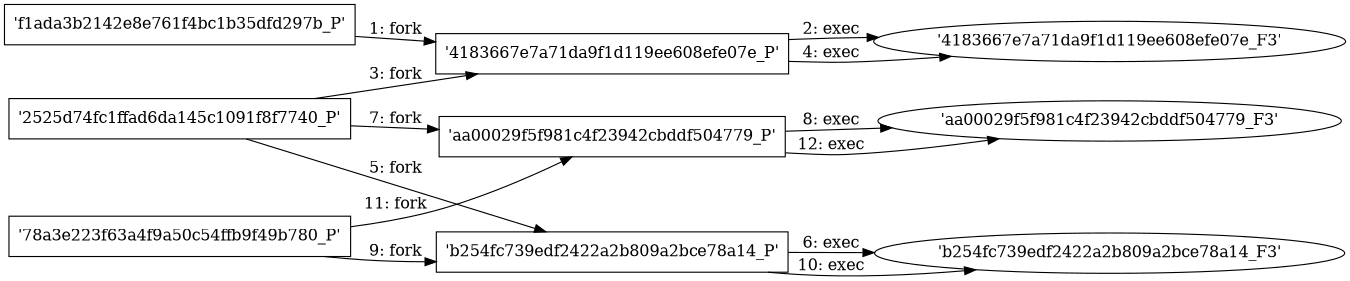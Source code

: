 digraph "D:\Learning\Paper\apt\基于CTI的攻击预警\Dataset\攻击图\ASGfromALLCTI\The Risk of Running Windows XP  After Support Ends April 2014.dot" {
rankdir="LR"
size="9"
fixedsize="false"
splines="true"
nodesep=0.3
ranksep=0
fontsize=10
overlap="scalexy"
engine= "neato"
	"'f1ada3b2142e8e761f4bc1b35dfd297b_P'" [node_type=Process shape=box]
	"'4183667e7a71da9f1d119ee608efe07e_P'" [node_type=Process shape=box]
	"'f1ada3b2142e8e761f4bc1b35dfd297b_P'" -> "'4183667e7a71da9f1d119ee608efe07e_P'" [label="1: fork"]
	"'4183667e7a71da9f1d119ee608efe07e_P'" [node_type=Process shape=box]
	"'4183667e7a71da9f1d119ee608efe07e_F3'" [node_type=File shape=ellipse]
	"'4183667e7a71da9f1d119ee608efe07e_P'" -> "'4183667e7a71da9f1d119ee608efe07e_F3'" [label="2: exec"]
	"'2525d74fc1ffad6da145c1091f8f7740_P'" [node_type=Process shape=box]
	"'4183667e7a71da9f1d119ee608efe07e_P'" [node_type=Process shape=box]
	"'2525d74fc1ffad6da145c1091f8f7740_P'" -> "'4183667e7a71da9f1d119ee608efe07e_P'" [label="3: fork"]
	"'4183667e7a71da9f1d119ee608efe07e_P'" [node_type=Process shape=box]
	"'4183667e7a71da9f1d119ee608efe07e_F3'" [node_type=File shape=ellipse]
	"'4183667e7a71da9f1d119ee608efe07e_P'" -> "'4183667e7a71da9f1d119ee608efe07e_F3'" [label="4: exec"]
	"'2525d74fc1ffad6da145c1091f8f7740_P'" [node_type=Process shape=box]
	"'b254fc739edf2422a2b809a2bce78a14_P'" [node_type=Process shape=box]
	"'2525d74fc1ffad6da145c1091f8f7740_P'" -> "'b254fc739edf2422a2b809a2bce78a14_P'" [label="5: fork"]
	"'b254fc739edf2422a2b809a2bce78a14_P'" [node_type=Process shape=box]
	"'b254fc739edf2422a2b809a2bce78a14_F3'" [node_type=File shape=ellipse]
	"'b254fc739edf2422a2b809a2bce78a14_P'" -> "'b254fc739edf2422a2b809a2bce78a14_F3'" [label="6: exec"]
	"'2525d74fc1ffad6da145c1091f8f7740_P'" [node_type=Process shape=box]
	"'aa00029f5f981c4f23942cbddf504779_P'" [node_type=Process shape=box]
	"'2525d74fc1ffad6da145c1091f8f7740_P'" -> "'aa00029f5f981c4f23942cbddf504779_P'" [label="7: fork"]
	"'aa00029f5f981c4f23942cbddf504779_P'" [node_type=Process shape=box]
	"'aa00029f5f981c4f23942cbddf504779_F3'" [node_type=File shape=ellipse]
	"'aa00029f5f981c4f23942cbddf504779_P'" -> "'aa00029f5f981c4f23942cbddf504779_F3'" [label="8: exec"]
	"'78a3e223f63a4f9a50c54ffb9f49b780_P'" [node_type=Process shape=box]
	"'b254fc739edf2422a2b809a2bce78a14_P'" [node_type=Process shape=box]
	"'78a3e223f63a4f9a50c54ffb9f49b780_P'" -> "'b254fc739edf2422a2b809a2bce78a14_P'" [label="9: fork"]
	"'b254fc739edf2422a2b809a2bce78a14_P'" [node_type=Process shape=box]
	"'b254fc739edf2422a2b809a2bce78a14_F3'" [node_type=File shape=ellipse]
	"'b254fc739edf2422a2b809a2bce78a14_P'" -> "'b254fc739edf2422a2b809a2bce78a14_F3'" [label="10: exec"]
	"'78a3e223f63a4f9a50c54ffb9f49b780_P'" [node_type=Process shape=box]
	"'aa00029f5f981c4f23942cbddf504779_P'" [node_type=Process shape=box]
	"'78a3e223f63a4f9a50c54ffb9f49b780_P'" -> "'aa00029f5f981c4f23942cbddf504779_P'" [label="11: fork"]
	"'aa00029f5f981c4f23942cbddf504779_P'" [node_type=Process shape=box]
	"'aa00029f5f981c4f23942cbddf504779_F3'" [node_type=File shape=ellipse]
	"'aa00029f5f981c4f23942cbddf504779_P'" -> "'aa00029f5f981c4f23942cbddf504779_F3'" [label="12: exec"]
}
